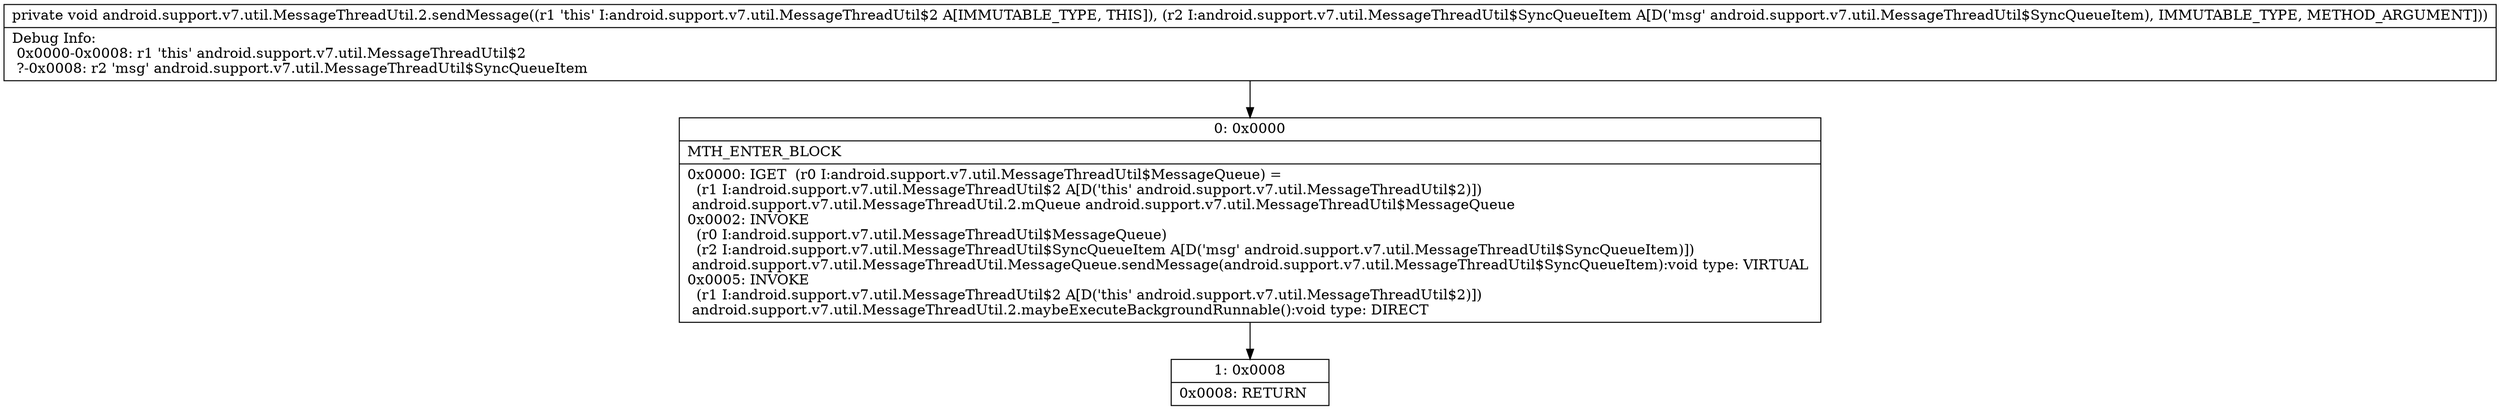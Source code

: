 digraph "CFG forandroid.support.v7.util.MessageThreadUtil.2.sendMessage(Landroid\/support\/v7\/util\/MessageThreadUtil$SyncQueueItem;)V" {
Node_0 [shape=record,label="{0\:\ 0x0000|MTH_ENTER_BLOCK\l|0x0000: IGET  (r0 I:android.support.v7.util.MessageThreadUtil$MessageQueue) = \l  (r1 I:android.support.v7.util.MessageThreadUtil$2 A[D('this' android.support.v7.util.MessageThreadUtil$2)])\l android.support.v7.util.MessageThreadUtil.2.mQueue android.support.v7.util.MessageThreadUtil$MessageQueue \l0x0002: INVOKE  \l  (r0 I:android.support.v7.util.MessageThreadUtil$MessageQueue)\l  (r2 I:android.support.v7.util.MessageThreadUtil$SyncQueueItem A[D('msg' android.support.v7.util.MessageThreadUtil$SyncQueueItem)])\l android.support.v7.util.MessageThreadUtil.MessageQueue.sendMessage(android.support.v7.util.MessageThreadUtil$SyncQueueItem):void type: VIRTUAL \l0x0005: INVOKE  \l  (r1 I:android.support.v7.util.MessageThreadUtil$2 A[D('this' android.support.v7.util.MessageThreadUtil$2)])\l android.support.v7.util.MessageThreadUtil.2.maybeExecuteBackgroundRunnable():void type: DIRECT \l}"];
Node_1 [shape=record,label="{1\:\ 0x0008|0x0008: RETURN   \l}"];
MethodNode[shape=record,label="{private void android.support.v7.util.MessageThreadUtil.2.sendMessage((r1 'this' I:android.support.v7.util.MessageThreadUtil$2 A[IMMUTABLE_TYPE, THIS]), (r2 I:android.support.v7.util.MessageThreadUtil$SyncQueueItem A[D('msg' android.support.v7.util.MessageThreadUtil$SyncQueueItem), IMMUTABLE_TYPE, METHOD_ARGUMENT]))  | Debug Info:\l  0x0000\-0x0008: r1 'this' android.support.v7.util.MessageThreadUtil$2\l  ?\-0x0008: r2 'msg' android.support.v7.util.MessageThreadUtil$SyncQueueItem\l}"];
MethodNode -> Node_0;
Node_0 -> Node_1;
}

